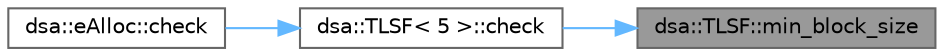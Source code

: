 digraph "dsa::TLSF::min_block_size"
{
 // LATEX_PDF_SIZE
  bgcolor="transparent";
  edge [fontname=Helvetica,fontsize=10,labelfontname=Helvetica,labelfontsize=10];
  node [fontname=Helvetica,fontsize=10,shape=box,height=0.2,width=0.4];
  rankdir="RL";
  Node1 [id="Node000001",label="dsa::TLSF::min_block_size",height=0.2,width=0.4,color="gray40", fillcolor="grey60", style="filled", fontcolor="black",tooltip=" "];
  Node1 -> Node2 [id="edge1_Node000001_Node000002",dir="back",color="steelblue1",style="solid",tooltip=" "];
  Node2 [id="Node000002",label="dsa::TLSF\< 5 \>::check",height=0.2,width=0.4,color="grey40", fillcolor="white", style="filled",URL="$classdsa_1_1_t_l_s_f.html#aaed5056de4768b8781b5c29d0ce257c6",tooltip=" "];
  Node2 -> Node3 [id="edge2_Node000002_Node000003",dir="back",color="steelblue1",style="solid",tooltip=" "];
  Node3 [id="Node000003",label="dsa::eAlloc::check",height=0.2,width=0.4,color="grey40", fillcolor="white", style="filled",URL="$classdsa_1_1e_alloc.html#ad1f088a6a6ac5997e224ad0062c70523",tooltip="Checks the overall integrity of the allocator."];
}
